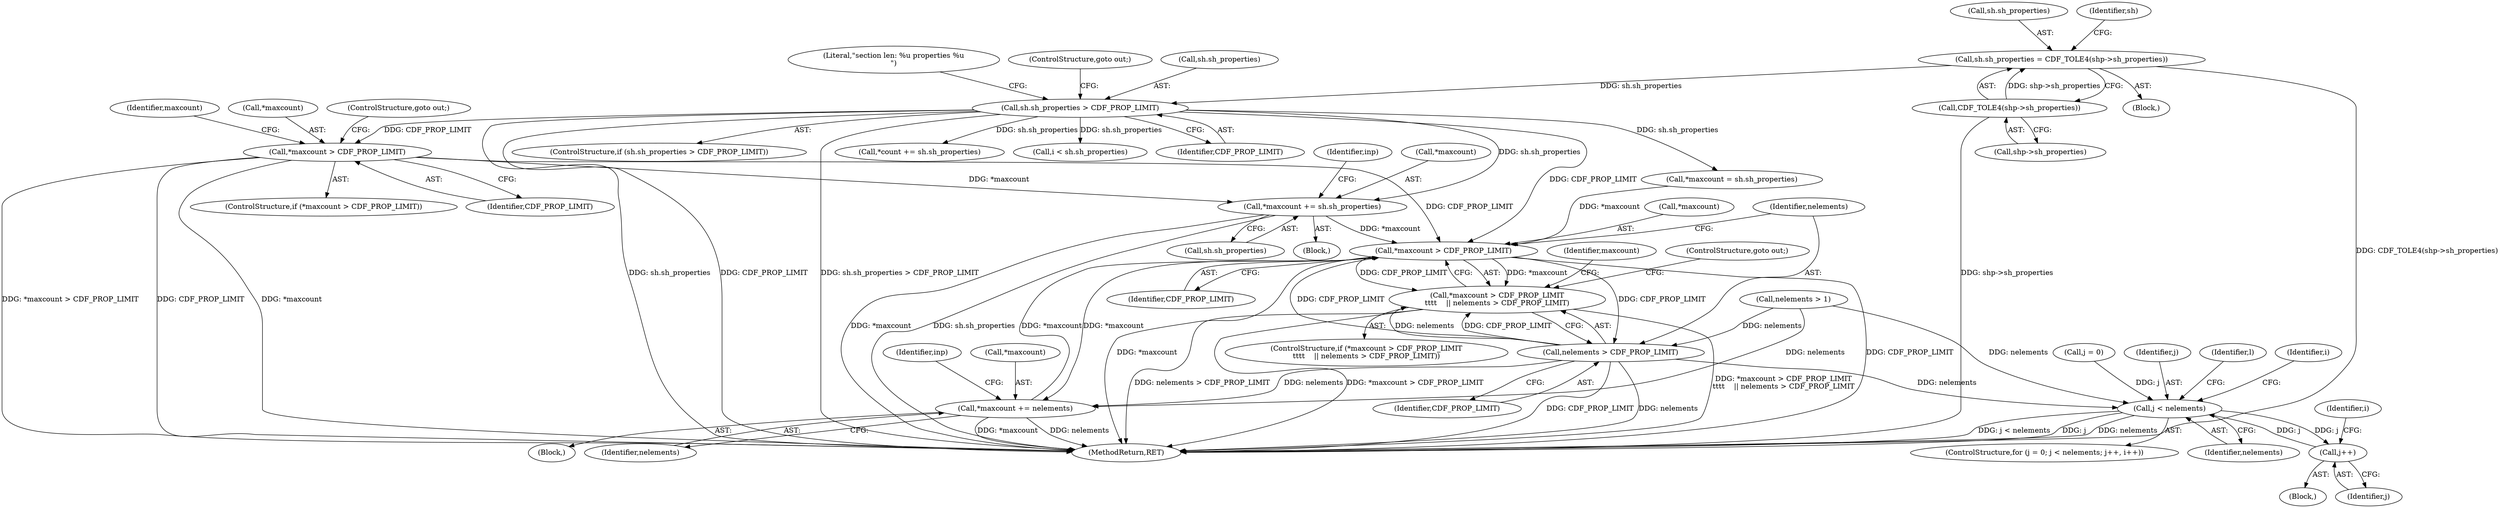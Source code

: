 digraph "0_file_f97486ef5dc3e8735440edc4fc8808c63e1a3ef0@pointer" {
"1000198" [label="(Call,*maxcount > CDF_PROP_LIMIT)"];
"1000177" [label="(Call,sh.sh_properties > CDF_PROP_LIMIT)"];
"1000168" [label="(Call,sh.sh_properties = CDF_TOLE4(shp->sh_properties))"];
"1000172" [label="(Call,CDF_TOLE4(shp->sh_properties))"];
"1000203" [label="(Call,*maxcount += sh.sh_properties)"];
"1000654" [label="(Call,*maxcount > CDF_PROP_LIMIT)"];
"1000653" [label="(Call,*maxcount > CDF_PROP_LIMIT\n\t\t\t\t    || nelements > CDF_PROP_LIMIT)"];
"1000658" [label="(Call,nelements > CDF_PROP_LIMIT)"];
"1000662" [label="(Call,*maxcount += nelements)"];
"1000689" [label="(Call,j < nelements)"];
"1000693" [label="(Call,j++)"];
"1000653" [label="(Call,*maxcount > CDF_PROP_LIMIT\n\t\t\t\t    || nelements > CDF_PROP_LIMIT)"];
"1000197" [label="(ControlStructure,if (*maxcount > CDF_PROP_LIMIT))"];
"1000177" [label="(Call,sh.sh_properties > CDF_PROP_LIMIT)"];
"1000655" [label="(Call,*maxcount)"];
"1000689" [label="(Call,j < nelements)"];
"1000219" [label="(Identifier,inp)"];
"1000176" [label="(ControlStructure,if (sh.sh_properties > CDF_PROP_LIMIT))"];
"1000686" [label="(Call,j = 0)"];
"1000230" [label="(Call,*count += sh.sh_properties)"];
"1000169" [label="(Call,sh.sh_properties)"];
"1000251" [label="(Call,i < sh.sh_properties)"];
"1000665" [label="(Identifier,nelements)"];
"1000179" [label="(Identifier,sh)"];
"1000685" [label="(ControlStructure,for (j = 0; j < nelements; j++, i++))"];
"1000660" [label="(Identifier,CDF_PROP_LIMIT)"];
"1000662" [label="(Call,*maxcount += nelements)"];
"1000658" [label="(Call,nelements > CDF_PROP_LIMIT)"];
"1000693" [label="(Call,j++)"];
"1000659" [label="(Identifier,nelements)"];
"1000206" [label="(Call,sh.sh_properties)"];
"1000654" [label="(Call,*maxcount > CDF_PROP_LIMIT)"];
"1000173" [label="(Call,shp->sh_properties)"];
"1000211" [label="(Call,*maxcount = sh.sh_properties)"];
"1000107" [label="(Block,)"];
"1000205" [label="(Identifier,maxcount)"];
"1000839" [label="(MethodReturn,RET)"];
"1000198" [label="(Call,*maxcount > CDF_PROP_LIMIT)"];
"1000657" [label="(Identifier,CDF_PROP_LIMIT)"];
"1000203" [label="(Call,*maxcount += sh.sh_properties)"];
"1000690" [label="(Identifier,j)"];
"1000181" [label="(Identifier,CDF_PROP_LIMIT)"];
"1000664" [label="(Identifier,maxcount)"];
"1000663" [label="(Call,*maxcount)"];
"1000178" [label="(Call,sh.sh_properties)"];
"1000199" [label="(Call,*maxcount)"];
"1000652" [label="(ControlStructure,if (*maxcount > CDF_PROP_LIMIT\n\t\t\t\t    || nelements > CDF_PROP_LIMIT))"];
"1000661" [label="(ControlStructure,goto out;)"];
"1000668" [label="(Identifier,inp)"];
"1000692" [label="(Block,)"];
"1000691" [label="(Identifier,nelements)"];
"1000202" [label="(ControlStructure,goto out;)"];
"1000641" [label="(Call,nelements > 1)"];
"1000644" [label="(Block,)"];
"1000700" [label="(Identifier,l)"];
"1000185" [label="(Literal,\"section len: %u properties %u\n\")"];
"1000694" [label="(Identifier,j)"];
"1000774" [label="(Identifier,i)"];
"1000204" [label="(Call,*maxcount)"];
"1000201" [label="(Identifier,CDF_PROP_LIMIT)"];
"1000196" [label="(Block,)"];
"1000696" [label="(Identifier,i)"];
"1000168" [label="(Call,sh.sh_properties = CDF_TOLE4(shp->sh_properties))"];
"1000182" [label="(ControlStructure,goto out;)"];
"1000172" [label="(Call,CDF_TOLE4(shp->sh_properties))"];
"1000198" -> "1000197"  [label="AST: "];
"1000198" -> "1000201"  [label="CFG: "];
"1000199" -> "1000198"  [label="AST: "];
"1000201" -> "1000198"  [label="AST: "];
"1000202" -> "1000198"  [label="CFG: "];
"1000205" -> "1000198"  [label="CFG: "];
"1000198" -> "1000839"  [label="DDG: CDF_PROP_LIMIT"];
"1000198" -> "1000839"  [label="DDG: *maxcount"];
"1000198" -> "1000839"  [label="DDG: *maxcount > CDF_PROP_LIMIT"];
"1000177" -> "1000198"  [label="DDG: CDF_PROP_LIMIT"];
"1000198" -> "1000203"  [label="DDG: *maxcount"];
"1000198" -> "1000654"  [label="DDG: CDF_PROP_LIMIT"];
"1000177" -> "1000176"  [label="AST: "];
"1000177" -> "1000181"  [label="CFG: "];
"1000178" -> "1000177"  [label="AST: "];
"1000181" -> "1000177"  [label="AST: "];
"1000182" -> "1000177"  [label="CFG: "];
"1000185" -> "1000177"  [label="CFG: "];
"1000177" -> "1000839"  [label="DDG: sh.sh_properties"];
"1000177" -> "1000839"  [label="DDG: CDF_PROP_LIMIT"];
"1000177" -> "1000839"  [label="DDG: sh.sh_properties > CDF_PROP_LIMIT"];
"1000168" -> "1000177"  [label="DDG: sh.sh_properties"];
"1000177" -> "1000203"  [label="DDG: sh.sh_properties"];
"1000177" -> "1000211"  [label="DDG: sh.sh_properties"];
"1000177" -> "1000230"  [label="DDG: sh.sh_properties"];
"1000177" -> "1000251"  [label="DDG: sh.sh_properties"];
"1000177" -> "1000654"  [label="DDG: CDF_PROP_LIMIT"];
"1000168" -> "1000107"  [label="AST: "];
"1000168" -> "1000172"  [label="CFG: "];
"1000169" -> "1000168"  [label="AST: "];
"1000172" -> "1000168"  [label="AST: "];
"1000179" -> "1000168"  [label="CFG: "];
"1000168" -> "1000839"  [label="DDG: CDF_TOLE4(shp->sh_properties)"];
"1000172" -> "1000168"  [label="DDG: shp->sh_properties"];
"1000172" -> "1000173"  [label="CFG: "];
"1000173" -> "1000172"  [label="AST: "];
"1000172" -> "1000839"  [label="DDG: shp->sh_properties"];
"1000203" -> "1000196"  [label="AST: "];
"1000203" -> "1000206"  [label="CFG: "];
"1000204" -> "1000203"  [label="AST: "];
"1000206" -> "1000203"  [label="AST: "];
"1000219" -> "1000203"  [label="CFG: "];
"1000203" -> "1000839"  [label="DDG: sh.sh_properties"];
"1000203" -> "1000839"  [label="DDG: *maxcount"];
"1000203" -> "1000654"  [label="DDG: *maxcount"];
"1000654" -> "1000653"  [label="AST: "];
"1000654" -> "1000657"  [label="CFG: "];
"1000655" -> "1000654"  [label="AST: "];
"1000657" -> "1000654"  [label="AST: "];
"1000659" -> "1000654"  [label="CFG: "];
"1000653" -> "1000654"  [label="CFG: "];
"1000654" -> "1000839"  [label="DDG: *maxcount"];
"1000654" -> "1000839"  [label="DDG: CDF_PROP_LIMIT"];
"1000654" -> "1000653"  [label="DDG: *maxcount"];
"1000654" -> "1000653"  [label="DDG: CDF_PROP_LIMIT"];
"1000662" -> "1000654"  [label="DDG: *maxcount"];
"1000211" -> "1000654"  [label="DDG: *maxcount"];
"1000658" -> "1000654"  [label="DDG: CDF_PROP_LIMIT"];
"1000654" -> "1000658"  [label="DDG: CDF_PROP_LIMIT"];
"1000654" -> "1000662"  [label="DDG: *maxcount"];
"1000653" -> "1000652"  [label="AST: "];
"1000653" -> "1000658"  [label="CFG: "];
"1000658" -> "1000653"  [label="AST: "];
"1000661" -> "1000653"  [label="CFG: "];
"1000664" -> "1000653"  [label="CFG: "];
"1000653" -> "1000839"  [label="DDG: *maxcount > CDF_PROP_LIMIT\n\t\t\t\t    || nelements > CDF_PROP_LIMIT"];
"1000653" -> "1000839"  [label="DDG: nelements > CDF_PROP_LIMIT"];
"1000653" -> "1000839"  [label="DDG: *maxcount > CDF_PROP_LIMIT"];
"1000658" -> "1000653"  [label="DDG: nelements"];
"1000658" -> "1000653"  [label="DDG: CDF_PROP_LIMIT"];
"1000658" -> "1000660"  [label="CFG: "];
"1000659" -> "1000658"  [label="AST: "];
"1000660" -> "1000658"  [label="AST: "];
"1000658" -> "1000839"  [label="DDG: CDF_PROP_LIMIT"];
"1000658" -> "1000839"  [label="DDG: nelements"];
"1000641" -> "1000658"  [label="DDG: nelements"];
"1000658" -> "1000662"  [label="DDG: nelements"];
"1000658" -> "1000689"  [label="DDG: nelements"];
"1000662" -> "1000644"  [label="AST: "];
"1000662" -> "1000665"  [label="CFG: "];
"1000663" -> "1000662"  [label="AST: "];
"1000665" -> "1000662"  [label="AST: "];
"1000668" -> "1000662"  [label="CFG: "];
"1000662" -> "1000839"  [label="DDG: *maxcount"];
"1000662" -> "1000839"  [label="DDG: nelements"];
"1000641" -> "1000662"  [label="DDG: nelements"];
"1000689" -> "1000685"  [label="AST: "];
"1000689" -> "1000691"  [label="CFG: "];
"1000690" -> "1000689"  [label="AST: "];
"1000691" -> "1000689"  [label="AST: "];
"1000700" -> "1000689"  [label="CFG: "];
"1000774" -> "1000689"  [label="CFG: "];
"1000689" -> "1000839"  [label="DDG: j < nelements"];
"1000689" -> "1000839"  [label="DDG: j"];
"1000689" -> "1000839"  [label="DDG: nelements"];
"1000686" -> "1000689"  [label="DDG: j"];
"1000693" -> "1000689"  [label="DDG: j"];
"1000641" -> "1000689"  [label="DDG: nelements"];
"1000689" -> "1000693"  [label="DDG: j"];
"1000693" -> "1000692"  [label="AST: "];
"1000693" -> "1000694"  [label="CFG: "];
"1000694" -> "1000693"  [label="AST: "];
"1000696" -> "1000693"  [label="CFG: "];
}
